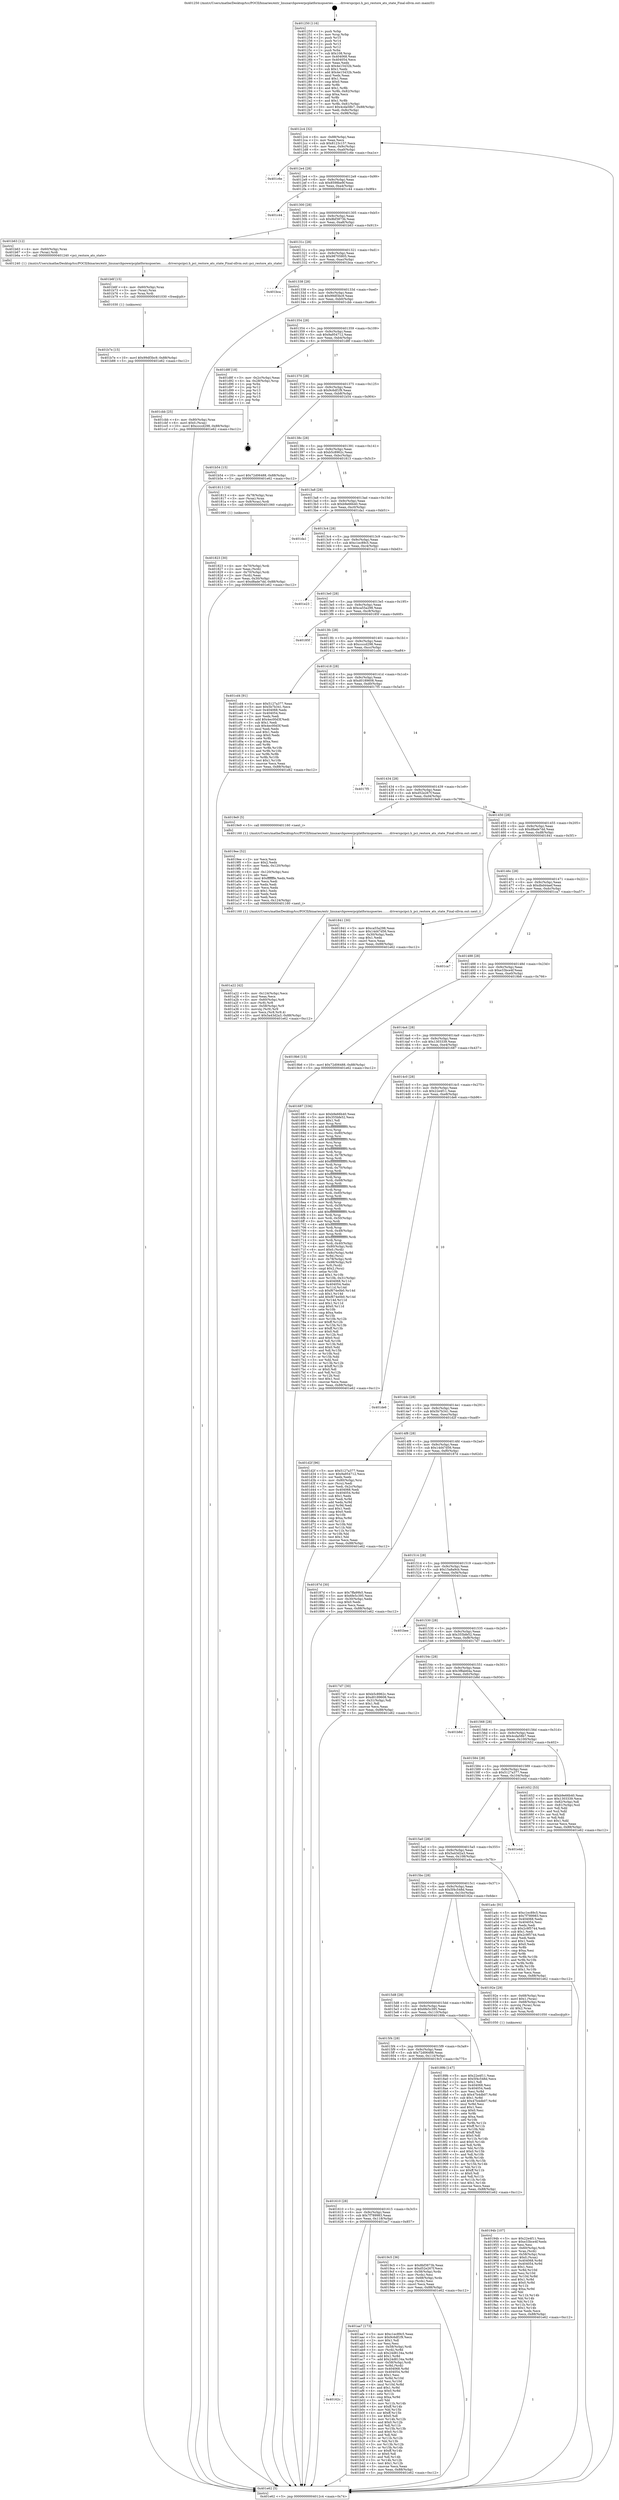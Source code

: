 digraph "0x401250" {
  label = "0x401250 (/mnt/c/Users/mathe/Desktop/tcc/POCII/binaries/extr_linuxarchpowerpcplatformspseries........driverspcipci.h_pci_restore_ats_state_Final-ollvm.out::main(0))"
  labelloc = "t"
  node[shape=record]

  Entry [label="",width=0.3,height=0.3,shape=circle,fillcolor=black,style=filled]
  "0x4012c4" [label="{
     0x4012c4 [32]\l
     | [instrs]\l
     &nbsp;&nbsp;0x4012c4 \<+6\>: mov -0x88(%rbp),%eax\l
     &nbsp;&nbsp;0x4012ca \<+2\>: mov %eax,%ecx\l
     &nbsp;&nbsp;0x4012cc \<+6\>: sub $0x8123c157,%ecx\l
     &nbsp;&nbsp;0x4012d2 \<+6\>: mov %eax,-0x9c(%rbp)\l
     &nbsp;&nbsp;0x4012d8 \<+6\>: mov %ecx,-0xa0(%rbp)\l
     &nbsp;&nbsp;0x4012de \<+6\>: je 0000000000401c6e \<main+0xa1e\>\l
  }"]
  "0x401c6e" [label="{
     0x401c6e\l
  }", style=dashed]
  "0x4012e4" [label="{
     0x4012e4 [28]\l
     | [instrs]\l
     &nbsp;&nbsp;0x4012e4 \<+5\>: jmp 00000000004012e9 \<main+0x99\>\l
     &nbsp;&nbsp;0x4012e9 \<+6\>: mov -0x9c(%rbp),%eax\l
     &nbsp;&nbsp;0x4012ef \<+5\>: sub $0x8598be9f,%eax\l
     &nbsp;&nbsp;0x4012f4 \<+6\>: mov %eax,-0xa4(%rbp)\l
     &nbsp;&nbsp;0x4012fa \<+6\>: je 0000000000401c44 \<main+0x9f4\>\l
  }"]
  Exit [label="",width=0.3,height=0.3,shape=circle,fillcolor=black,style=filled,peripheries=2]
  "0x401c44" [label="{
     0x401c44\l
  }", style=dashed]
  "0x401300" [label="{
     0x401300 [28]\l
     | [instrs]\l
     &nbsp;&nbsp;0x401300 \<+5\>: jmp 0000000000401305 \<main+0xb5\>\l
     &nbsp;&nbsp;0x401305 \<+6\>: mov -0x9c(%rbp),%eax\l
     &nbsp;&nbsp;0x40130b \<+5\>: sub $0x8bf3873b,%eax\l
     &nbsp;&nbsp;0x401310 \<+6\>: mov %eax,-0xa8(%rbp)\l
     &nbsp;&nbsp;0x401316 \<+6\>: je 0000000000401b63 \<main+0x913\>\l
  }"]
  "0x401b7e" [label="{
     0x401b7e [15]\l
     | [instrs]\l
     &nbsp;&nbsp;0x401b7e \<+10\>: movl $0x99df3bc9,-0x88(%rbp)\l
     &nbsp;&nbsp;0x401b88 \<+5\>: jmp 0000000000401e62 \<main+0xc12\>\l
  }"]
  "0x401b63" [label="{
     0x401b63 [12]\l
     | [instrs]\l
     &nbsp;&nbsp;0x401b63 \<+4\>: mov -0x60(%rbp),%rax\l
     &nbsp;&nbsp;0x401b67 \<+3\>: mov (%rax),%rdi\l
     &nbsp;&nbsp;0x401b6a \<+5\>: call 0000000000401240 \<pci_restore_ats_state\>\l
     | [calls]\l
     &nbsp;&nbsp;0x401240 \{1\} (/mnt/c/Users/mathe/Desktop/tcc/POCII/binaries/extr_linuxarchpowerpcplatformspseries........driverspcipci.h_pci_restore_ats_state_Final-ollvm.out::pci_restore_ats_state)\l
  }"]
  "0x40131c" [label="{
     0x40131c [28]\l
     | [instrs]\l
     &nbsp;&nbsp;0x40131c \<+5\>: jmp 0000000000401321 \<main+0xd1\>\l
     &nbsp;&nbsp;0x401321 \<+6\>: mov -0x9c(%rbp),%eax\l
     &nbsp;&nbsp;0x401327 \<+5\>: sub $0x98705805,%eax\l
     &nbsp;&nbsp;0x40132c \<+6\>: mov %eax,-0xac(%rbp)\l
     &nbsp;&nbsp;0x401332 \<+6\>: je 0000000000401bca \<main+0x97a\>\l
  }"]
  "0x401b6f" [label="{
     0x401b6f [15]\l
     | [instrs]\l
     &nbsp;&nbsp;0x401b6f \<+4\>: mov -0x60(%rbp),%rax\l
     &nbsp;&nbsp;0x401b73 \<+3\>: mov (%rax),%rax\l
     &nbsp;&nbsp;0x401b76 \<+3\>: mov %rax,%rdi\l
     &nbsp;&nbsp;0x401b79 \<+5\>: call 0000000000401030 \<free@plt\>\l
     | [calls]\l
     &nbsp;&nbsp;0x401030 \{1\} (unknown)\l
  }"]
  "0x401bca" [label="{
     0x401bca\l
  }", style=dashed]
  "0x401338" [label="{
     0x401338 [28]\l
     | [instrs]\l
     &nbsp;&nbsp;0x401338 \<+5\>: jmp 000000000040133d \<main+0xed\>\l
     &nbsp;&nbsp;0x40133d \<+6\>: mov -0x9c(%rbp),%eax\l
     &nbsp;&nbsp;0x401343 \<+5\>: sub $0x99df3bc9,%eax\l
     &nbsp;&nbsp;0x401348 \<+6\>: mov %eax,-0xb0(%rbp)\l
     &nbsp;&nbsp;0x40134e \<+6\>: je 0000000000401cbb \<main+0xa6b\>\l
  }"]
  "0x40162c" [label="{
     0x40162c\l
  }", style=dashed]
  "0x401cbb" [label="{
     0x401cbb [25]\l
     | [instrs]\l
     &nbsp;&nbsp;0x401cbb \<+4\>: mov -0x80(%rbp),%rax\l
     &nbsp;&nbsp;0x401cbf \<+6\>: movl $0x0,(%rax)\l
     &nbsp;&nbsp;0x401cc5 \<+10\>: movl $0xccccd298,-0x88(%rbp)\l
     &nbsp;&nbsp;0x401ccf \<+5\>: jmp 0000000000401e62 \<main+0xc12\>\l
  }"]
  "0x401354" [label="{
     0x401354 [28]\l
     | [instrs]\l
     &nbsp;&nbsp;0x401354 \<+5\>: jmp 0000000000401359 \<main+0x109\>\l
     &nbsp;&nbsp;0x401359 \<+6\>: mov -0x9c(%rbp),%eax\l
     &nbsp;&nbsp;0x40135f \<+5\>: sub $0x9a954712,%eax\l
     &nbsp;&nbsp;0x401364 \<+6\>: mov %eax,-0xb4(%rbp)\l
     &nbsp;&nbsp;0x40136a \<+6\>: je 0000000000401d8f \<main+0xb3f\>\l
  }"]
  "0x401aa7" [label="{
     0x401aa7 [173]\l
     | [instrs]\l
     &nbsp;&nbsp;0x401aa7 \<+5\>: mov $0xc1ec89c5,%eax\l
     &nbsp;&nbsp;0x401aac \<+5\>: mov $0x9c6df1f9,%ecx\l
     &nbsp;&nbsp;0x401ab1 \<+2\>: mov $0x1,%dl\l
     &nbsp;&nbsp;0x401ab3 \<+2\>: xor %esi,%esi\l
     &nbsp;&nbsp;0x401ab5 \<+4\>: mov -0x58(%rbp),%rdi\l
     &nbsp;&nbsp;0x401ab9 \<+3\>: mov (%rdi),%r8d\l
     &nbsp;&nbsp;0x401abc \<+7\>: sub $0x24d8134a,%r8d\l
     &nbsp;&nbsp;0x401ac3 \<+4\>: add $0x1,%r8d\l
     &nbsp;&nbsp;0x401ac7 \<+7\>: add $0x24d8134a,%r8d\l
     &nbsp;&nbsp;0x401ace \<+4\>: mov -0x58(%rbp),%rdi\l
     &nbsp;&nbsp;0x401ad2 \<+3\>: mov %r8d,(%rdi)\l
     &nbsp;&nbsp;0x401ad5 \<+8\>: mov 0x404068,%r8d\l
     &nbsp;&nbsp;0x401add \<+8\>: mov 0x404054,%r9d\l
     &nbsp;&nbsp;0x401ae5 \<+3\>: sub $0x1,%esi\l
     &nbsp;&nbsp;0x401ae8 \<+3\>: mov %r8d,%r10d\l
     &nbsp;&nbsp;0x401aeb \<+3\>: add %esi,%r10d\l
     &nbsp;&nbsp;0x401aee \<+4\>: imul %r10d,%r8d\l
     &nbsp;&nbsp;0x401af2 \<+4\>: and $0x1,%r8d\l
     &nbsp;&nbsp;0x401af6 \<+4\>: cmp $0x0,%r8d\l
     &nbsp;&nbsp;0x401afa \<+4\>: sete %r11b\l
     &nbsp;&nbsp;0x401afe \<+4\>: cmp $0xa,%r9d\l
     &nbsp;&nbsp;0x401b02 \<+3\>: setl %bl\l
     &nbsp;&nbsp;0x401b05 \<+3\>: mov %r11b,%r14b\l
     &nbsp;&nbsp;0x401b08 \<+4\>: xor $0xff,%r14b\l
     &nbsp;&nbsp;0x401b0c \<+3\>: mov %bl,%r15b\l
     &nbsp;&nbsp;0x401b0f \<+4\>: xor $0xff,%r15b\l
     &nbsp;&nbsp;0x401b13 \<+3\>: xor $0x0,%dl\l
     &nbsp;&nbsp;0x401b16 \<+3\>: mov %r14b,%r12b\l
     &nbsp;&nbsp;0x401b19 \<+4\>: and $0x0,%r12b\l
     &nbsp;&nbsp;0x401b1d \<+3\>: and %dl,%r11b\l
     &nbsp;&nbsp;0x401b20 \<+3\>: mov %r15b,%r13b\l
     &nbsp;&nbsp;0x401b23 \<+4\>: and $0x0,%r13b\l
     &nbsp;&nbsp;0x401b27 \<+2\>: and %dl,%bl\l
     &nbsp;&nbsp;0x401b29 \<+3\>: or %r11b,%r12b\l
     &nbsp;&nbsp;0x401b2c \<+3\>: or %bl,%r13b\l
     &nbsp;&nbsp;0x401b2f \<+3\>: xor %r13b,%r12b\l
     &nbsp;&nbsp;0x401b32 \<+3\>: or %r15b,%r14b\l
     &nbsp;&nbsp;0x401b35 \<+4\>: xor $0xff,%r14b\l
     &nbsp;&nbsp;0x401b39 \<+3\>: or $0x0,%dl\l
     &nbsp;&nbsp;0x401b3c \<+3\>: and %dl,%r14b\l
     &nbsp;&nbsp;0x401b3f \<+3\>: or %r14b,%r12b\l
     &nbsp;&nbsp;0x401b42 \<+4\>: test $0x1,%r12b\l
     &nbsp;&nbsp;0x401b46 \<+3\>: cmovne %ecx,%eax\l
     &nbsp;&nbsp;0x401b49 \<+6\>: mov %eax,-0x88(%rbp)\l
     &nbsp;&nbsp;0x401b4f \<+5\>: jmp 0000000000401e62 \<main+0xc12\>\l
  }"]
  "0x401d8f" [label="{
     0x401d8f [18]\l
     | [instrs]\l
     &nbsp;&nbsp;0x401d8f \<+3\>: mov -0x2c(%rbp),%eax\l
     &nbsp;&nbsp;0x401d92 \<+4\>: lea -0x28(%rbp),%rsp\l
     &nbsp;&nbsp;0x401d96 \<+1\>: pop %rbx\l
     &nbsp;&nbsp;0x401d97 \<+2\>: pop %r12\l
     &nbsp;&nbsp;0x401d99 \<+2\>: pop %r13\l
     &nbsp;&nbsp;0x401d9b \<+2\>: pop %r14\l
     &nbsp;&nbsp;0x401d9d \<+2\>: pop %r15\l
     &nbsp;&nbsp;0x401d9f \<+1\>: pop %rbp\l
     &nbsp;&nbsp;0x401da0 \<+1\>: ret\l
  }"]
  "0x401370" [label="{
     0x401370 [28]\l
     | [instrs]\l
     &nbsp;&nbsp;0x401370 \<+5\>: jmp 0000000000401375 \<main+0x125\>\l
     &nbsp;&nbsp;0x401375 \<+6\>: mov -0x9c(%rbp),%eax\l
     &nbsp;&nbsp;0x40137b \<+5\>: sub $0x9c6df1f9,%eax\l
     &nbsp;&nbsp;0x401380 \<+6\>: mov %eax,-0xb8(%rbp)\l
     &nbsp;&nbsp;0x401386 \<+6\>: je 0000000000401b54 \<main+0x904\>\l
  }"]
  "0x401a22" [label="{
     0x401a22 [42]\l
     | [instrs]\l
     &nbsp;&nbsp;0x401a22 \<+6\>: mov -0x124(%rbp),%ecx\l
     &nbsp;&nbsp;0x401a28 \<+3\>: imul %eax,%ecx\l
     &nbsp;&nbsp;0x401a2b \<+4\>: mov -0x60(%rbp),%r8\l
     &nbsp;&nbsp;0x401a2f \<+3\>: mov (%r8),%r8\l
     &nbsp;&nbsp;0x401a32 \<+4\>: mov -0x58(%rbp),%r9\l
     &nbsp;&nbsp;0x401a36 \<+3\>: movslq (%r9),%r9\l
     &nbsp;&nbsp;0x401a39 \<+4\>: mov %ecx,(%r8,%r9,4)\l
     &nbsp;&nbsp;0x401a3d \<+10\>: movl $0x5a43d2a3,-0x88(%rbp)\l
     &nbsp;&nbsp;0x401a47 \<+5\>: jmp 0000000000401e62 \<main+0xc12\>\l
  }"]
  "0x401b54" [label="{
     0x401b54 [15]\l
     | [instrs]\l
     &nbsp;&nbsp;0x401b54 \<+10\>: movl $0x72d06488,-0x88(%rbp)\l
     &nbsp;&nbsp;0x401b5e \<+5\>: jmp 0000000000401e62 \<main+0xc12\>\l
  }"]
  "0x40138c" [label="{
     0x40138c [28]\l
     | [instrs]\l
     &nbsp;&nbsp;0x40138c \<+5\>: jmp 0000000000401391 \<main+0x141\>\l
     &nbsp;&nbsp;0x401391 \<+6\>: mov -0x9c(%rbp),%eax\l
     &nbsp;&nbsp;0x401397 \<+5\>: sub $0xb5c8962c,%eax\l
     &nbsp;&nbsp;0x40139c \<+6\>: mov %eax,-0xbc(%rbp)\l
     &nbsp;&nbsp;0x4013a2 \<+6\>: je 0000000000401813 \<main+0x5c3\>\l
  }"]
  "0x4019ee" [label="{
     0x4019ee [52]\l
     | [instrs]\l
     &nbsp;&nbsp;0x4019ee \<+2\>: xor %ecx,%ecx\l
     &nbsp;&nbsp;0x4019f0 \<+5\>: mov $0x2,%edx\l
     &nbsp;&nbsp;0x4019f5 \<+6\>: mov %edx,-0x120(%rbp)\l
     &nbsp;&nbsp;0x4019fb \<+1\>: cltd\l
     &nbsp;&nbsp;0x4019fc \<+6\>: mov -0x120(%rbp),%esi\l
     &nbsp;&nbsp;0x401a02 \<+2\>: idiv %esi\l
     &nbsp;&nbsp;0x401a04 \<+6\>: imul $0xfffffffe,%edx,%edx\l
     &nbsp;&nbsp;0x401a0a \<+2\>: mov %ecx,%edi\l
     &nbsp;&nbsp;0x401a0c \<+2\>: sub %edx,%edi\l
     &nbsp;&nbsp;0x401a0e \<+2\>: mov %ecx,%edx\l
     &nbsp;&nbsp;0x401a10 \<+3\>: sub $0x1,%edx\l
     &nbsp;&nbsp;0x401a13 \<+2\>: add %edx,%edi\l
     &nbsp;&nbsp;0x401a15 \<+2\>: sub %edi,%ecx\l
     &nbsp;&nbsp;0x401a17 \<+6\>: mov %ecx,-0x124(%rbp)\l
     &nbsp;&nbsp;0x401a1d \<+5\>: call 0000000000401160 \<next_i\>\l
     | [calls]\l
     &nbsp;&nbsp;0x401160 \{1\} (/mnt/c/Users/mathe/Desktop/tcc/POCII/binaries/extr_linuxarchpowerpcplatformspseries........driverspcipci.h_pci_restore_ats_state_Final-ollvm.out::next_i)\l
  }"]
  "0x401813" [label="{
     0x401813 [16]\l
     | [instrs]\l
     &nbsp;&nbsp;0x401813 \<+4\>: mov -0x78(%rbp),%rax\l
     &nbsp;&nbsp;0x401817 \<+3\>: mov (%rax),%rax\l
     &nbsp;&nbsp;0x40181a \<+4\>: mov 0x8(%rax),%rdi\l
     &nbsp;&nbsp;0x40181e \<+5\>: call 0000000000401060 \<atoi@plt\>\l
     | [calls]\l
     &nbsp;&nbsp;0x401060 \{1\} (unknown)\l
  }"]
  "0x4013a8" [label="{
     0x4013a8 [28]\l
     | [instrs]\l
     &nbsp;&nbsp;0x4013a8 \<+5\>: jmp 00000000004013ad \<main+0x15d\>\l
     &nbsp;&nbsp;0x4013ad \<+6\>: mov -0x9c(%rbp),%eax\l
     &nbsp;&nbsp;0x4013b3 \<+5\>: sub $0xb9e66b40,%eax\l
     &nbsp;&nbsp;0x4013b8 \<+6\>: mov %eax,-0xc0(%rbp)\l
     &nbsp;&nbsp;0x4013be \<+6\>: je 0000000000401da1 \<main+0xb51\>\l
  }"]
  "0x401610" [label="{
     0x401610 [28]\l
     | [instrs]\l
     &nbsp;&nbsp;0x401610 \<+5\>: jmp 0000000000401615 \<main+0x3c5\>\l
     &nbsp;&nbsp;0x401615 \<+6\>: mov -0x9c(%rbp),%eax\l
     &nbsp;&nbsp;0x40161b \<+5\>: sub $0x7f789983,%eax\l
     &nbsp;&nbsp;0x401620 \<+6\>: mov %eax,-0x118(%rbp)\l
     &nbsp;&nbsp;0x401626 \<+6\>: je 0000000000401aa7 \<main+0x857\>\l
  }"]
  "0x401da1" [label="{
     0x401da1\l
  }", style=dashed]
  "0x4013c4" [label="{
     0x4013c4 [28]\l
     | [instrs]\l
     &nbsp;&nbsp;0x4013c4 \<+5\>: jmp 00000000004013c9 \<main+0x179\>\l
     &nbsp;&nbsp;0x4013c9 \<+6\>: mov -0x9c(%rbp),%eax\l
     &nbsp;&nbsp;0x4013cf \<+5\>: sub $0xc1ec89c5,%eax\l
     &nbsp;&nbsp;0x4013d4 \<+6\>: mov %eax,-0xc4(%rbp)\l
     &nbsp;&nbsp;0x4013da \<+6\>: je 0000000000401e23 \<main+0xbd3\>\l
  }"]
  "0x4019c5" [label="{
     0x4019c5 [36]\l
     | [instrs]\l
     &nbsp;&nbsp;0x4019c5 \<+5\>: mov $0x8bf3873b,%eax\l
     &nbsp;&nbsp;0x4019ca \<+5\>: mov $0xd52e267f,%ecx\l
     &nbsp;&nbsp;0x4019cf \<+4\>: mov -0x58(%rbp),%rdx\l
     &nbsp;&nbsp;0x4019d3 \<+2\>: mov (%rdx),%esi\l
     &nbsp;&nbsp;0x4019d5 \<+4\>: mov -0x68(%rbp),%rdx\l
     &nbsp;&nbsp;0x4019d9 \<+2\>: cmp (%rdx),%esi\l
     &nbsp;&nbsp;0x4019db \<+3\>: cmovl %ecx,%eax\l
     &nbsp;&nbsp;0x4019de \<+6\>: mov %eax,-0x88(%rbp)\l
     &nbsp;&nbsp;0x4019e4 \<+5\>: jmp 0000000000401e62 \<main+0xc12\>\l
  }"]
  "0x401e23" [label="{
     0x401e23\l
  }", style=dashed]
  "0x4013e0" [label="{
     0x4013e0 [28]\l
     | [instrs]\l
     &nbsp;&nbsp;0x4013e0 \<+5\>: jmp 00000000004013e5 \<main+0x195\>\l
     &nbsp;&nbsp;0x4013e5 \<+6\>: mov -0x9c(%rbp),%eax\l
     &nbsp;&nbsp;0x4013eb \<+5\>: sub $0xca55a298,%eax\l
     &nbsp;&nbsp;0x4013f0 \<+6\>: mov %eax,-0xc8(%rbp)\l
     &nbsp;&nbsp;0x4013f6 \<+6\>: je 000000000040185f \<main+0x60f\>\l
  }"]
  "0x40194b" [label="{
     0x40194b [107]\l
     | [instrs]\l
     &nbsp;&nbsp;0x40194b \<+5\>: mov $0x22e4f11,%ecx\l
     &nbsp;&nbsp;0x401950 \<+5\>: mov $0xe33bce4f,%edx\l
     &nbsp;&nbsp;0x401955 \<+2\>: xor %esi,%esi\l
     &nbsp;&nbsp;0x401957 \<+4\>: mov -0x60(%rbp),%rdi\l
     &nbsp;&nbsp;0x40195b \<+3\>: mov %rax,(%rdi)\l
     &nbsp;&nbsp;0x40195e \<+4\>: mov -0x58(%rbp),%rax\l
     &nbsp;&nbsp;0x401962 \<+6\>: movl $0x0,(%rax)\l
     &nbsp;&nbsp;0x401968 \<+8\>: mov 0x404068,%r8d\l
     &nbsp;&nbsp;0x401970 \<+8\>: mov 0x404054,%r9d\l
     &nbsp;&nbsp;0x401978 \<+3\>: sub $0x1,%esi\l
     &nbsp;&nbsp;0x40197b \<+3\>: mov %r8d,%r10d\l
     &nbsp;&nbsp;0x40197e \<+3\>: add %esi,%r10d\l
     &nbsp;&nbsp;0x401981 \<+4\>: imul %r10d,%r8d\l
     &nbsp;&nbsp;0x401985 \<+4\>: and $0x1,%r8d\l
     &nbsp;&nbsp;0x401989 \<+4\>: cmp $0x0,%r8d\l
     &nbsp;&nbsp;0x40198d \<+4\>: sete %r11b\l
     &nbsp;&nbsp;0x401991 \<+4\>: cmp $0xa,%r9d\l
     &nbsp;&nbsp;0x401995 \<+3\>: setl %bl\l
     &nbsp;&nbsp;0x401998 \<+3\>: mov %r11b,%r14b\l
     &nbsp;&nbsp;0x40199b \<+3\>: and %bl,%r14b\l
     &nbsp;&nbsp;0x40199e \<+3\>: xor %bl,%r11b\l
     &nbsp;&nbsp;0x4019a1 \<+3\>: or %r11b,%r14b\l
     &nbsp;&nbsp;0x4019a4 \<+4\>: test $0x1,%r14b\l
     &nbsp;&nbsp;0x4019a8 \<+3\>: cmovne %edx,%ecx\l
     &nbsp;&nbsp;0x4019ab \<+6\>: mov %ecx,-0x88(%rbp)\l
     &nbsp;&nbsp;0x4019b1 \<+5\>: jmp 0000000000401e62 \<main+0xc12\>\l
  }"]
  "0x40185f" [label="{
     0x40185f\l
  }", style=dashed]
  "0x4013fc" [label="{
     0x4013fc [28]\l
     | [instrs]\l
     &nbsp;&nbsp;0x4013fc \<+5\>: jmp 0000000000401401 \<main+0x1b1\>\l
     &nbsp;&nbsp;0x401401 \<+6\>: mov -0x9c(%rbp),%eax\l
     &nbsp;&nbsp;0x401407 \<+5\>: sub $0xccccd298,%eax\l
     &nbsp;&nbsp;0x40140c \<+6\>: mov %eax,-0xcc(%rbp)\l
     &nbsp;&nbsp;0x401412 \<+6\>: je 0000000000401cd4 \<main+0xa84\>\l
  }"]
  "0x4015f4" [label="{
     0x4015f4 [28]\l
     | [instrs]\l
     &nbsp;&nbsp;0x4015f4 \<+5\>: jmp 00000000004015f9 \<main+0x3a9\>\l
     &nbsp;&nbsp;0x4015f9 \<+6\>: mov -0x9c(%rbp),%eax\l
     &nbsp;&nbsp;0x4015ff \<+5\>: sub $0x72d06488,%eax\l
     &nbsp;&nbsp;0x401604 \<+6\>: mov %eax,-0x114(%rbp)\l
     &nbsp;&nbsp;0x40160a \<+6\>: je 00000000004019c5 \<main+0x775\>\l
  }"]
  "0x401cd4" [label="{
     0x401cd4 [91]\l
     | [instrs]\l
     &nbsp;&nbsp;0x401cd4 \<+5\>: mov $0x5127a377,%eax\l
     &nbsp;&nbsp;0x401cd9 \<+5\>: mov $0x5b7b341,%ecx\l
     &nbsp;&nbsp;0x401cde \<+7\>: mov 0x404068,%edx\l
     &nbsp;&nbsp;0x401ce5 \<+7\>: mov 0x404054,%esi\l
     &nbsp;&nbsp;0x401cec \<+2\>: mov %edx,%edi\l
     &nbsp;&nbsp;0x401cee \<+6\>: add $0x4ec00d3f,%edi\l
     &nbsp;&nbsp;0x401cf4 \<+3\>: sub $0x1,%edi\l
     &nbsp;&nbsp;0x401cf7 \<+6\>: sub $0x4ec00d3f,%edi\l
     &nbsp;&nbsp;0x401cfd \<+3\>: imul %edi,%edx\l
     &nbsp;&nbsp;0x401d00 \<+3\>: and $0x1,%edx\l
     &nbsp;&nbsp;0x401d03 \<+3\>: cmp $0x0,%edx\l
     &nbsp;&nbsp;0x401d06 \<+4\>: sete %r8b\l
     &nbsp;&nbsp;0x401d0a \<+3\>: cmp $0xa,%esi\l
     &nbsp;&nbsp;0x401d0d \<+4\>: setl %r9b\l
     &nbsp;&nbsp;0x401d11 \<+3\>: mov %r8b,%r10b\l
     &nbsp;&nbsp;0x401d14 \<+3\>: and %r9b,%r10b\l
     &nbsp;&nbsp;0x401d17 \<+3\>: xor %r9b,%r8b\l
     &nbsp;&nbsp;0x401d1a \<+3\>: or %r8b,%r10b\l
     &nbsp;&nbsp;0x401d1d \<+4\>: test $0x1,%r10b\l
     &nbsp;&nbsp;0x401d21 \<+3\>: cmovne %ecx,%eax\l
     &nbsp;&nbsp;0x401d24 \<+6\>: mov %eax,-0x88(%rbp)\l
     &nbsp;&nbsp;0x401d2a \<+5\>: jmp 0000000000401e62 \<main+0xc12\>\l
  }"]
  "0x401418" [label="{
     0x401418 [28]\l
     | [instrs]\l
     &nbsp;&nbsp;0x401418 \<+5\>: jmp 000000000040141d \<main+0x1cd\>\l
     &nbsp;&nbsp;0x40141d \<+6\>: mov -0x9c(%rbp),%eax\l
     &nbsp;&nbsp;0x401423 \<+5\>: sub $0xd0189608,%eax\l
     &nbsp;&nbsp;0x401428 \<+6\>: mov %eax,-0xd0(%rbp)\l
     &nbsp;&nbsp;0x40142e \<+6\>: je 00000000004017f5 \<main+0x5a5\>\l
  }"]
  "0x40189b" [label="{
     0x40189b [147]\l
     | [instrs]\l
     &nbsp;&nbsp;0x40189b \<+5\>: mov $0x22e4f11,%eax\l
     &nbsp;&nbsp;0x4018a0 \<+5\>: mov $0x5f4c548d,%ecx\l
     &nbsp;&nbsp;0x4018a5 \<+2\>: mov $0x1,%dl\l
     &nbsp;&nbsp;0x4018a7 \<+7\>: mov 0x404068,%esi\l
     &nbsp;&nbsp;0x4018ae \<+7\>: mov 0x404054,%edi\l
     &nbsp;&nbsp;0x4018b5 \<+3\>: mov %esi,%r8d\l
     &nbsp;&nbsp;0x4018b8 \<+7\>: sub $0x47b4db07,%r8d\l
     &nbsp;&nbsp;0x4018bf \<+4\>: sub $0x1,%r8d\l
     &nbsp;&nbsp;0x4018c3 \<+7\>: add $0x47b4db07,%r8d\l
     &nbsp;&nbsp;0x4018ca \<+4\>: imul %r8d,%esi\l
     &nbsp;&nbsp;0x4018ce \<+3\>: and $0x1,%esi\l
     &nbsp;&nbsp;0x4018d1 \<+3\>: cmp $0x0,%esi\l
     &nbsp;&nbsp;0x4018d4 \<+4\>: sete %r9b\l
     &nbsp;&nbsp;0x4018d8 \<+3\>: cmp $0xa,%edi\l
     &nbsp;&nbsp;0x4018db \<+4\>: setl %r10b\l
     &nbsp;&nbsp;0x4018df \<+3\>: mov %r9b,%r11b\l
     &nbsp;&nbsp;0x4018e2 \<+4\>: xor $0xff,%r11b\l
     &nbsp;&nbsp;0x4018e6 \<+3\>: mov %r10b,%bl\l
     &nbsp;&nbsp;0x4018e9 \<+3\>: xor $0xff,%bl\l
     &nbsp;&nbsp;0x4018ec \<+3\>: xor $0x0,%dl\l
     &nbsp;&nbsp;0x4018ef \<+3\>: mov %r11b,%r14b\l
     &nbsp;&nbsp;0x4018f2 \<+4\>: and $0x0,%r14b\l
     &nbsp;&nbsp;0x4018f6 \<+3\>: and %dl,%r9b\l
     &nbsp;&nbsp;0x4018f9 \<+3\>: mov %bl,%r15b\l
     &nbsp;&nbsp;0x4018fc \<+4\>: and $0x0,%r15b\l
     &nbsp;&nbsp;0x401900 \<+3\>: and %dl,%r10b\l
     &nbsp;&nbsp;0x401903 \<+3\>: or %r9b,%r14b\l
     &nbsp;&nbsp;0x401906 \<+3\>: or %r10b,%r15b\l
     &nbsp;&nbsp;0x401909 \<+3\>: xor %r15b,%r14b\l
     &nbsp;&nbsp;0x40190c \<+3\>: or %bl,%r11b\l
     &nbsp;&nbsp;0x40190f \<+4\>: xor $0xff,%r11b\l
     &nbsp;&nbsp;0x401913 \<+3\>: or $0x0,%dl\l
     &nbsp;&nbsp;0x401916 \<+3\>: and %dl,%r11b\l
     &nbsp;&nbsp;0x401919 \<+3\>: or %r11b,%r14b\l
     &nbsp;&nbsp;0x40191c \<+4\>: test $0x1,%r14b\l
     &nbsp;&nbsp;0x401920 \<+3\>: cmovne %ecx,%eax\l
     &nbsp;&nbsp;0x401923 \<+6\>: mov %eax,-0x88(%rbp)\l
     &nbsp;&nbsp;0x401929 \<+5\>: jmp 0000000000401e62 \<main+0xc12\>\l
  }"]
  "0x4017f5" [label="{
     0x4017f5\l
  }", style=dashed]
  "0x401434" [label="{
     0x401434 [28]\l
     | [instrs]\l
     &nbsp;&nbsp;0x401434 \<+5\>: jmp 0000000000401439 \<main+0x1e9\>\l
     &nbsp;&nbsp;0x401439 \<+6\>: mov -0x9c(%rbp),%eax\l
     &nbsp;&nbsp;0x40143f \<+5\>: sub $0xd52e267f,%eax\l
     &nbsp;&nbsp;0x401444 \<+6\>: mov %eax,-0xd4(%rbp)\l
     &nbsp;&nbsp;0x40144a \<+6\>: je 00000000004019e9 \<main+0x799\>\l
  }"]
  "0x4015d8" [label="{
     0x4015d8 [28]\l
     | [instrs]\l
     &nbsp;&nbsp;0x4015d8 \<+5\>: jmp 00000000004015dd \<main+0x38d\>\l
     &nbsp;&nbsp;0x4015dd \<+6\>: mov -0x9c(%rbp),%eax\l
     &nbsp;&nbsp;0x4015e3 \<+5\>: sub $0x6fe5c395,%eax\l
     &nbsp;&nbsp;0x4015e8 \<+6\>: mov %eax,-0x110(%rbp)\l
     &nbsp;&nbsp;0x4015ee \<+6\>: je 000000000040189b \<main+0x64b\>\l
  }"]
  "0x4019e9" [label="{
     0x4019e9 [5]\l
     | [instrs]\l
     &nbsp;&nbsp;0x4019e9 \<+5\>: call 0000000000401160 \<next_i\>\l
     | [calls]\l
     &nbsp;&nbsp;0x401160 \{1\} (/mnt/c/Users/mathe/Desktop/tcc/POCII/binaries/extr_linuxarchpowerpcplatformspseries........driverspcipci.h_pci_restore_ats_state_Final-ollvm.out::next_i)\l
  }"]
  "0x401450" [label="{
     0x401450 [28]\l
     | [instrs]\l
     &nbsp;&nbsp;0x401450 \<+5\>: jmp 0000000000401455 \<main+0x205\>\l
     &nbsp;&nbsp;0x401455 \<+6\>: mov -0x9c(%rbp),%eax\l
     &nbsp;&nbsp;0x40145b \<+5\>: sub $0xd8ade7dd,%eax\l
     &nbsp;&nbsp;0x401460 \<+6\>: mov %eax,-0xd8(%rbp)\l
     &nbsp;&nbsp;0x401466 \<+6\>: je 0000000000401841 \<main+0x5f1\>\l
  }"]
  "0x40192e" [label="{
     0x40192e [29]\l
     | [instrs]\l
     &nbsp;&nbsp;0x40192e \<+4\>: mov -0x68(%rbp),%rax\l
     &nbsp;&nbsp;0x401932 \<+6\>: movl $0x1,(%rax)\l
     &nbsp;&nbsp;0x401938 \<+4\>: mov -0x68(%rbp),%rax\l
     &nbsp;&nbsp;0x40193c \<+3\>: movslq (%rax),%rax\l
     &nbsp;&nbsp;0x40193f \<+4\>: shl $0x2,%rax\l
     &nbsp;&nbsp;0x401943 \<+3\>: mov %rax,%rdi\l
     &nbsp;&nbsp;0x401946 \<+5\>: call 0000000000401050 \<malloc@plt\>\l
     | [calls]\l
     &nbsp;&nbsp;0x401050 \{1\} (unknown)\l
  }"]
  "0x401841" [label="{
     0x401841 [30]\l
     | [instrs]\l
     &nbsp;&nbsp;0x401841 \<+5\>: mov $0xca55a298,%eax\l
     &nbsp;&nbsp;0x401846 \<+5\>: mov $0x14d47d56,%ecx\l
     &nbsp;&nbsp;0x40184b \<+3\>: mov -0x30(%rbp),%edx\l
     &nbsp;&nbsp;0x40184e \<+3\>: cmp $0x1,%edx\l
     &nbsp;&nbsp;0x401851 \<+3\>: cmovl %ecx,%eax\l
     &nbsp;&nbsp;0x401854 \<+6\>: mov %eax,-0x88(%rbp)\l
     &nbsp;&nbsp;0x40185a \<+5\>: jmp 0000000000401e62 \<main+0xc12\>\l
  }"]
  "0x40146c" [label="{
     0x40146c [28]\l
     | [instrs]\l
     &nbsp;&nbsp;0x40146c \<+5\>: jmp 0000000000401471 \<main+0x221\>\l
     &nbsp;&nbsp;0x401471 \<+6\>: mov -0x9c(%rbp),%eax\l
     &nbsp;&nbsp;0x401477 \<+5\>: sub $0xdbd44aef,%eax\l
     &nbsp;&nbsp;0x40147c \<+6\>: mov %eax,-0xdc(%rbp)\l
     &nbsp;&nbsp;0x401482 \<+6\>: je 0000000000401ca7 \<main+0xa57\>\l
  }"]
  "0x4015bc" [label="{
     0x4015bc [28]\l
     | [instrs]\l
     &nbsp;&nbsp;0x4015bc \<+5\>: jmp 00000000004015c1 \<main+0x371\>\l
     &nbsp;&nbsp;0x4015c1 \<+6\>: mov -0x9c(%rbp),%eax\l
     &nbsp;&nbsp;0x4015c7 \<+5\>: sub $0x5f4c548d,%eax\l
     &nbsp;&nbsp;0x4015cc \<+6\>: mov %eax,-0x10c(%rbp)\l
     &nbsp;&nbsp;0x4015d2 \<+6\>: je 000000000040192e \<main+0x6de\>\l
  }"]
  "0x401ca7" [label="{
     0x401ca7\l
  }", style=dashed]
  "0x401488" [label="{
     0x401488 [28]\l
     | [instrs]\l
     &nbsp;&nbsp;0x401488 \<+5\>: jmp 000000000040148d \<main+0x23d\>\l
     &nbsp;&nbsp;0x40148d \<+6\>: mov -0x9c(%rbp),%eax\l
     &nbsp;&nbsp;0x401493 \<+5\>: sub $0xe33bce4f,%eax\l
     &nbsp;&nbsp;0x401498 \<+6\>: mov %eax,-0xe0(%rbp)\l
     &nbsp;&nbsp;0x40149e \<+6\>: je 00000000004019b6 \<main+0x766\>\l
  }"]
  "0x401a4c" [label="{
     0x401a4c [91]\l
     | [instrs]\l
     &nbsp;&nbsp;0x401a4c \<+5\>: mov $0xc1ec89c5,%eax\l
     &nbsp;&nbsp;0x401a51 \<+5\>: mov $0x7f789983,%ecx\l
     &nbsp;&nbsp;0x401a56 \<+7\>: mov 0x404068,%edx\l
     &nbsp;&nbsp;0x401a5d \<+7\>: mov 0x404054,%esi\l
     &nbsp;&nbsp;0x401a64 \<+2\>: mov %edx,%edi\l
     &nbsp;&nbsp;0x401a66 \<+6\>: sub $0x2c9f5744,%edi\l
     &nbsp;&nbsp;0x401a6c \<+3\>: sub $0x1,%edi\l
     &nbsp;&nbsp;0x401a6f \<+6\>: add $0x2c9f5744,%edi\l
     &nbsp;&nbsp;0x401a75 \<+3\>: imul %edi,%edx\l
     &nbsp;&nbsp;0x401a78 \<+3\>: and $0x1,%edx\l
     &nbsp;&nbsp;0x401a7b \<+3\>: cmp $0x0,%edx\l
     &nbsp;&nbsp;0x401a7e \<+4\>: sete %r8b\l
     &nbsp;&nbsp;0x401a82 \<+3\>: cmp $0xa,%esi\l
     &nbsp;&nbsp;0x401a85 \<+4\>: setl %r9b\l
     &nbsp;&nbsp;0x401a89 \<+3\>: mov %r8b,%r10b\l
     &nbsp;&nbsp;0x401a8c \<+3\>: and %r9b,%r10b\l
     &nbsp;&nbsp;0x401a8f \<+3\>: xor %r9b,%r8b\l
     &nbsp;&nbsp;0x401a92 \<+3\>: or %r8b,%r10b\l
     &nbsp;&nbsp;0x401a95 \<+4\>: test $0x1,%r10b\l
     &nbsp;&nbsp;0x401a99 \<+3\>: cmovne %ecx,%eax\l
     &nbsp;&nbsp;0x401a9c \<+6\>: mov %eax,-0x88(%rbp)\l
     &nbsp;&nbsp;0x401aa2 \<+5\>: jmp 0000000000401e62 \<main+0xc12\>\l
  }"]
  "0x4019b6" [label="{
     0x4019b6 [15]\l
     | [instrs]\l
     &nbsp;&nbsp;0x4019b6 \<+10\>: movl $0x72d06488,-0x88(%rbp)\l
     &nbsp;&nbsp;0x4019c0 \<+5\>: jmp 0000000000401e62 \<main+0xc12\>\l
  }"]
  "0x4014a4" [label="{
     0x4014a4 [28]\l
     | [instrs]\l
     &nbsp;&nbsp;0x4014a4 \<+5\>: jmp 00000000004014a9 \<main+0x259\>\l
     &nbsp;&nbsp;0x4014a9 \<+6\>: mov -0x9c(%rbp),%eax\l
     &nbsp;&nbsp;0x4014af \<+5\>: sub $0x1303339,%eax\l
     &nbsp;&nbsp;0x4014b4 \<+6\>: mov %eax,-0xe4(%rbp)\l
     &nbsp;&nbsp;0x4014ba \<+6\>: je 0000000000401687 \<main+0x437\>\l
  }"]
  "0x4015a0" [label="{
     0x4015a0 [28]\l
     | [instrs]\l
     &nbsp;&nbsp;0x4015a0 \<+5\>: jmp 00000000004015a5 \<main+0x355\>\l
     &nbsp;&nbsp;0x4015a5 \<+6\>: mov -0x9c(%rbp),%eax\l
     &nbsp;&nbsp;0x4015ab \<+5\>: sub $0x5a43d2a3,%eax\l
     &nbsp;&nbsp;0x4015b0 \<+6\>: mov %eax,-0x108(%rbp)\l
     &nbsp;&nbsp;0x4015b6 \<+6\>: je 0000000000401a4c \<main+0x7fc\>\l
  }"]
  "0x401687" [label="{
     0x401687 [336]\l
     | [instrs]\l
     &nbsp;&nbsp;0x401687 \<+5\>: mov $0xb9e66b40,%eax\l
     &nbsp;&nbsp;0x40168c \<+5\>: mov $0x355bfe52,%ecx\l
     &nbsp;&nbsp;0x401691 \<+2\>: mov $0x1,%dl\l
     &nbsp;&nbsp;0x401693 \<+3\>: mov %rsp,%rsi\l
     &nbsp;&nbsp;0x401696 \<+4\>: add $0xfffffffffffffff0,%rsi\l
     &nbsp;&nbsp;0x40169a \<+3\>: mov %rsi,%rsp\l
     &nbsp;&nbsp;0x40169d \<+4\>: mov %rsi,-0x80(%rbp)\l
     &nbsp;&nbsp;0x4016a1 \<+3\>: mov %rsp,%rsi\l
     &nbsp;&nbsp;0x4016a4 \<+4\>: add $0xfffffffffffffff0,%rsi\l
     &nbsp;&nbsp;0x4016a8 \<+3\>: mov %rsi,%rsp\l
     &nbsp;&nbsp;0x4016ab \<+3\>: mov %rsp,%rdi\l
     &nbsp;&nbsp;0x4016ae \<+4\>: add $0xfffffffffffffff0,%rdi\l
     &nbsp;&nbsp;0x4016b2 \<+3\>: mov %rdi,%rsp\l
     &nbsp;&nbsp;0x4016b5 \<+4\>: mov %rdi,-0x78(%rbp)\l
     &nbsp;&nbsp;0x4016b9 \<+3\>: mov %rsp,%rdi\l
     &nbsp;&nbsp;0x4016bc \<+4\>: add $0xfffffffffffffff0,%rdi\l
     &nbsp;&nbsp;0x4016c0 \<+3\>: mov %rdi,%rsp\l
     &nbsp;&nbsp;0x4016c3 \<+4\>: mov %rdi,-0x70(%rbp)\l
     &nbsp;&nbsp;0x4016c7 \<+3\>: mov %rsp,%rdi\l
     &nbsp;&nbsp;0x4016ca \<+4\>: add $0xfffffffffffffff0,%rdi\l
     &nbsp;&nbsp;0x4016ce \<+3\>: mov %rdi,%rsp\l
     &nbsp;&nbsp;0x4016d1 \<+4\>: mov %rdi,-0x68(%rbp)\l
     &nbsp;&nbsp;0x4016d5 \<+3\>: mov %rsp,%rdi\l
     &nbsp;&nbsp;0x4016d8 \<+4\>: add $0xfffffffffffffff0,%rdi\l
     &nbsp;&nbsp;0x4016dc \<+3\>: mov %rdi,%rsp\l
     &nbsp;&nbsp;0x4016df \<+4\>: mov %rdi,-0x60(%rbp)\l
     &nbsp;&nbsp;0x4016e3 \<+3\>: mov %rsp,%rdi\l
     &nbsp;&nbsp;0x4016e6 \<+4\>: add $0xfffffffffffffff0,%rdi\l
     &nbsp;&nbsp;0x4016ea \<+3\>: mov %rdi,%rsp\l
     &nbsp;&nbsp;0x4016ed \<+4\>: mov %rdi,-0x58(%rbp)\l
     &nbsp;&nbsp;0x4016f1 \<+3\>: mov %rsp,%rdi\l
     &nbsp;&nbsp;0x4016f4 \<+4\>: add $0xfffffffffffffff0,%rdi\l
     &nbsp;&nbsp;0x4016f8 \<+3\>: mov %rdi,%rsp\l
     &nbsp;&nbsp;0x4016fb \<+4\>: mov %rdi,-0x50(%rbp)\l
     &nbsp;&nbsp;0x4016ff \<+3\>: mov %rsp,%rdi\l
     &nbsp;&nbsp;0x401702 \<+4\>: add $0xfffffffffffffff0,%rdi\l
     &nbsp;&nbsp;0x401706 \<+3\>: mov %rdi,%rsp\l
     &nbsp;&nbsp;0x401709 \<+4\>: mov %rdi,-0x48(%rbp)\l
     &nbsp;&nbsp;0x40170d \<+3\>: mov %rsp,%rdi\l
     &nbsp;&nbsp;0x401710 \<+4\>: add $0xfffffffffffffff0,%rdi\l
     &nbsp;&nbsp;0x401714 \<+3\>: mov %rdi,%rsp\l
     &nbsp;&nbsp;0x401717 \<+4\>: mov %rdi,-0x40(%rbp)\l
     &nbsp;&nbsp;0x40171b \<+4\>: mov -0x80(%rbp),%rdi\l
     &nbsp;&nbsp;0x40171f \<+6\>: movl $0x0,(%rdi)\l
     &nbsp;&nbsp;0x401725 \<+7\>: mov -0x8c(%rbp),%r8d\l
     &nbsp;&nbsp;0x40172c \<+3\>: mov %r8d,(%rsi)\l
     &nbsp;&nbsp;0x40172f \<+4\>: mov -0x78(%rbp),%rdi\l
     &nbsp;&nbsp;0x401733 \<+7\>: mov -0x98(%rbp),%r9\l
     &nbsp;&nbsp;0x40173a \<+3\>: mov %r9,(%rdi)\l
     &nbsp;&nbsp;0x40173d \<+3\>: cmpl $0x2,(%rsi)\l
     &nbsp;&nbsp;0x401740 \<+4\>: setne %r10b\l
     &nbsp;&nbsp;0x401744 \<+4\>: and $0x1,%r10b\l
     &nbsp;&nbsp;0x401748 \<+4\>: mov %r10b,-0x31(%rbp)\l
     &nbsp;&nbsp;0x40174c \<+8\>: mov 0x404068,%r11d\l
     &nbsp;&nbsp;0x401754 \<+7\>: mov 0x404054,%ebx\l
     &nbsp;&nbsp;0x40175b \<+3\>: mov %r11d,%r14d\l
     &nbsp;&nbsp;0x40175e \<+7\>: sub $0xf674e0b0,%r14d\l
     &nbsp;&nbsp;0x401765 \<+4\>: sub $0x1,%r14d\l
     &nbsp;&nbsp;0x401769 \<+7\>: add $0xf674e0b0,%r14d\l
     &nbsp;&nbsp;0x401770 \<+4\>: imul %r14d,%r11d\l
     &nbsp;&nbsp;0x401774 \<+4\>: and $0x1,%r11d\l
     &nbsp;&nbsp;0x401778 \<+4\>: cmp $0x0,%r11d\l
     &nbsp;&nbsp;0x40177c \<+4\>: sete %r10b\l
     &nbsp;&nbsp;0x401780 \<+3\>: cmp $0xa,%ebx\l
     &nbsp;&nbsp;0x401783 \<+4\>: setl %r15b\l
     &nbsp;&nbsp;0x401787 \<+3\>: mov %r10b,%r12b\l
     &nbsp;&nbsp;0x40178a \<+4\>: xor $0xff,%r12b\l
     &nbsp;&nbsp;0x40178e \<+3\>: mov %r15b,%r13b\l
     &nbsp;&nbsp;0x401791 \<+4\>: xor $0xff,%r13b\l
     &nbsp;&nbsp;0x401795 \<+3\>: xor $0x0,%dl\l
     &nbsp;&nbsp;0x401798 \<+3\>: mov %r12b,%sil\l
     &nbsp;&nbsp;0x40179b \<+4\>: and $0x0,%sil\l
     &nbsp;&nbsp;0x40179f \<+3\>: and %dl,%r10b\l
     &nbsp;&nbsp;0x4017a2 \<+3\>: mov %r13b,%dil\l
     &nbsp;&nbsp;0x4017a5 \<+4\>: and $0x0,%dil\l
     &nbsp;&nbsp;0x4017a9 \<+3\>: and %dl,%r15b\l
     &nbsp;&nbsp;0x4017ac \<+3\>: or %r10b,%sil\l
     &nbsp;&nbsp;0x4017af \<+3\>: or %r15b,%dil\l
     &nbsp;&nbsp;0x4017b2 \<+3\>: xor %dil,%sil\l
     &nbsp;&nbsp;0x4017b5 \<+3\>: or %r13b,%r12b\l
     &nbsp;&nbsp;0x4017b8 \<+4\>: xor $0xff,%r12b\l
     &nbsp;&nbsp;0x4017bc \<+3\>: or $0x0,%dl\l
     &nbsp;&nbsp;0x4017bf \<+3\>: and %dl,%r12b\l
     &nbsp;&nbsp;0x4017c2 \<+3\>: or %r12b,%sil\l
     &nbsp;&nbsp;0x4017c5 \<+4\>: test $0x1,%sil\l
     &nbsp;&nbsp;0x4017c9 \<+3\>: cmovne %ecx,%eax\l
     &nbsp;&nbsp;0x4017cc \<+6\>: mov %eax,-0x88(%rbp)\l
     &nbsp;&nbsp;0x4017d2 \<+5\>: jmp 0000000000401e62 \<main+0xc12\>\l
  }"]
  "0x4014c0" [label="{
     0x4014c0 [28]\l
     | [instrs]\l
     &nbsp;&nbsp;0x4014c0 \<+5\>: jmp 00000000004014c5 \<main+0x275\>\l
     &nbsp;&nbsp;0x4014c5 \<+6\>: mov -0x9c(%rbp),%eax\l
     &nbsp;&nbsp;0x4014cb \<+5\>: sub $0x22e4f11,%eax\l
     &nbsp;&nbsp;0x4014d0 \<+6\>: mov %eax,-0xe8(%rbp)\l
     &nbsp;&nbsp;0x4014d6 \<+6\>: je 0000000000401de6 \<main+0xb96\>\l
  }"]
  "0x401e4d" [label="{
     0x401e4d\l
  }", style=dashed]
  "0x401de6" [label="{
     0x401de6\l
  }", style=dashed]
  "0x4014dc" [label="{
     0x4014dc [28]\l
     | [instrs]\l
     &nbsp;&nbsp;0x4014dc \<+5\>: jmp 00000000004014e1 \<main+0x291\>\l
     &nbsp;&nbsp;0x4014e1 \<+6\>: mov -0x9c(%rbp),%eax\l
     &nbsp;&nbsp;0x4014e7 \<+5\>: sub $0x5b7b341,%eax\l
     &nbsp;&nbsp;0x4014ec \<+6\>: mov %eax,-0xec(%rbp)\l
     &nbsp;&nbsp;0x4014f2 \<+6\>: je 0000000000401d2f \<main+0xadf\>\l
  }"]
  "0x401823" [label="{
     0x401823 [30]\l
     | [instrs]\l
     &nbsp;&nbsp;0x401823 \<+4\>: mov -0x70(%rbp),%rdi\l
     &nbsp;&nbsp;0x401827 \<+2\>: mov %eax,(%rdi)\l
     &nbsp;&nbsp;0x401829 \<+4\>: mov -0x70(%rbp),%rdi\l
     &nbsp;&nbsp;0x40182d \<+2\>: mov (%rdi),%eax\l
     &nbsp;&nbsp;0x40182f \<+3\>: mov %eax,-0x30(%rbp)\l
     &nbsp;&nbsp;0x401832 \<+10\>: movl $0xd8ade7dd,-0x88(%rbp)\l
     &nbsp;&nbsp;0x40183c \<+5\>: jmp 0000000000401e62 \<main+0xc12\>\l
  }"]
  "0x401d2f" [label="{
     0x401d2f [96]\l
     | [instrs]\l
     &nbsp;&nbsp;0x401d2f \<+5\>: mov $0x5127a377,%eax\l
     &nbsp;&nbsp;0x401d34 \<+5\>: mov $0x9a954712,%ecx\l
     &nbsp;&nbsp;0x401d39 \<+2\>: xor %edx,%edx\l
     &nbsp;&nbsp;0x401d3b \<+4\>: mov -0x80(%rbp),%rsi\l
     &nbsp;&nbsp;0x401d3f \<+2\>: mov (%rsi),%edi\l
     &nbsp;&nbsp;0x401d41 \<+3\>: mov %edi,-0x2c(%rbp)\l
     &nbsp;&nbsp;0x401d44 \<+7\>: mov 0x404068,%edi\l
     &nbsp;&nbsp;0x401d4b \<+8\>: mov 0x404054,%r8d\l
     &nbsp;&nbsp;0x401d53 \<+3\>: sub $0x1,%edx\l
     &nbsp;&nbsp;0x401d56 \<+3\>: mov %edi,%r9d\l
     &nbsp;&nbsp;0x401d59 \<+3\>: add %edx,%r9d\l
     &nbsp;&nbsp;0x401d5c \<+4\>: imul %r9d,%edi\l
     &nbsp;&nbsp;0x401d60 \<+3\>: and $0x1,%edi\l
     &nbsp;&nbsp;0x401d63 \<+3\>: cmp $0x0,%edi\l
     &nbsp;&nbsp;0x401d66 \<+4\>: sete %r10b\l
     &nbsp;&nbsp;0x401d6a \<+4\>: cmp $0xa,%r8d\l
     &nbsp;&nbsp;0x401d6e \<+4\>: setl %r11b\l
     &nbsp;&nbsp;0x401d72 \<+3\>: mov %r10b,%bl\l
     &nbsp;&nbsp;0x401d75 \<+3\>: and %r11b,%bl\l
     &nbsp;&nbsp;0x401d78 \<+3\>: xor %r11b,%r10b\l
     &nbsp;&nbsp;0x401d7b \<+3\>: or %r10b,%bl\l
     &nbsp;&nbsp;0x401d7e \<+3\>: test $0x1,%bl\l
     &nbsp;&nbsp;0x401d81 \<+3\>: cmovne %ecx,%eax\l
     &nbsp;&nbsp;0x401d84 \<+6\>: mov %eax,-0x88(%rbp)\l
     &nbsp;&nbsp;0x401d8a \<+5\>: jmp 0000000000401e62 \<main+0xc12\>\l
  }"]
  "0x4014f8" [label="{
     0x4014f8 [28]\l
     | [instrs]\l
     &nbsp;&nbsp;0x4014f8 \<+5\>: jmp 00000000004014fd \<main+0x2ad\>\l
     &nbsp;&nbsp;0x4014fd \<+6\>: mov -0x9c(%rbp),%eax\l
     &nbsp;&nbsp;0x401503 \<+5\>: sub $0x14d47d56,%eax\l
     &nbsp;&nbsp;0x401508 \<+6\>: mov %eax,-0xf0(%rbp)\l
     &nbsp;&nbsp;0x40150e \<+6\>: je 000000000040187d \<main+0x62d\>\l
  }"]
  "0x401250" [label="{
     0x401250 [116]\l
     | [instrs]\l
     &nbsp;&nbsp;0x401250 \<+1\>: push %rbp\l
     &nbsp;&nbsp;0x401251 \<+3\>: mov %rsp,%rbp\l
     &nbsp;&nbsp;0x401254 \<+2\>: push %r15\l
     &nbsp;&nbsp;0x401256 \<+2\>: push %r14\l
     &nbsp;&nbsp;0x401258 \<+2\>: push %r13\l
     &nbsp;&nbsp;0x40125a \<+2\>: push %r12\l
     &nbsp;&nbsp;0x40125c \<+1\>: push %rbx\l
     &nbsp;&nbsp;0x40125d \<+7\>: sub $0x108,%rsp\l
     &nbsp;&nbsp;0x401264 \<+7\>: mov 0x404068,%eax\l
     &nbsp;&nbsp;0x40126b \<+7\>: mov 0x404054,%ecx\l
     &nbsp;&nbsp;0x401272 \<+2\>: mov %eax,%edx\l
     &nbsp;&nbsp;0x401274 \<+6\>: sub $0x4e15432b,%edx\l
     &nbsp;&nbsp;0x40127a \<+3\>: sub $0x1,%edx\l
     &nbsp;&nbsp;0x40127d \<+6\>: add $0x4e15432b,%edx\l
     &nbsp;&nbsp;0x401283 \<+3\>: imul %edx,%eax\l
     &nbsp;&nbsp;0x401286 \<+3\>: and $0x1,%eax\l
     &nbsp;&nbsp;0x401289 \<+3\>: cmp $0x0,%eax\l
     &nbsp;&nbsp;0x40128c \<+4\>: sete %r8b\l
     &nbsp;&nbsp;0x401290 \<+4\>: and $0x1,%r8b\l
     &nbsp;&nbsp;0x401294 \<+7\>: mov %r8b,-0x82(%rbp)\l
     &nbsp;&nbsp;0x40129b \<+3\>: cmp $0xa,%ecx\l
     &nbsp;&nbsp;0x40129e \<+4\>: setl %r8b\l
     &nbsp;&nbsp;0x4012a2 \<+4\>: and $0x1,%r8b\l
     &nbsp;&nbsp;0x4012a6 \<+7\>: mov %r8b,-0x81(%rbp)\l
     &nbsp;&nbsp;0x4012ad \<+10\>: movl $0x4cda58b7,-0x88(%rbp)\l
     &nbsp;&nbsp;0x4012b7 \<+6\>: mov %edi,-0x8c(%rbp)\l
     &nbsp;&nbsp;0x4012bd \<+7\>: mov %rsi,-0x98(%rbp)\l
  }"]
  "0x40187d" [label="{
     0x40187d [30]\l
     | [instrs]\l
     &nbsp;&nbsp;0x40187d \<+5\>: mov $0x7ffa99b5,%eax\l
     &nbsp;&nbsp;0x401882 \<+5\>: mov $0x6fe5c395,%ecx\l
     &nbsp;&nbsp;0x401887 \<+3\>: mov -0x30(%rbp),%edx\l
     &nbsp;&nbsp;0x40188a \<+3\>: cmp $0x0,%edx\l
     &nbsp;&nbsp;0x40188d \<+3\>: cmove %ecx,%eax\l
     &nbsp;&nbsp;0x401890 \<+6\>: mov %eax,-0x88(%rbp)\l
     &nbsp;&nbsp;0x401896 \<+5\>: jmp 0000000000401e62 \<main+0xc12\>\l
  }"]
  "0x401514" [label="{
     0x401514 [28]\l
     | [instrs]\l
     &nbsp;&nbsp;0x401514 \<+5\>: jmp 0000000000401519 \<main+0x2c9\>\l
     &nbsp;&nbsp;0x401519 \<+6\>: mov -0x9c(%rbp),%eax\l
     &nbsp;&nbsp;0x40151f \<+5\>: sub $0x15a8a9cb,%eax\l
     &nbsp;&nbsp;0x401524 \<+6\>: mov %eax,-0xf4(%rbp)\l
     &nbsp;&nbsp;0x40152a \<+6\>: je 0000000000401bee \<main+0x99e\>\l
  }"]
  "0x401e62" [label="{
     0x401e62 [5]\l
     | [instrs]\l
     &nbsp;&nbsp;0x401e62 \<+5\>: jmp 00000000004012c4 \<main+0x74\>\l
  }"]
  "0x401bee" [label="{
     0x401bee\l
  }", style=dashed]
  "0x401530" [label="{
     0x401530 [28]\l
     | [instrs]\l
     &nbsp;&nbsp;0x401530 \<+5\>: jmp 0000000000401535 \<main+0x2e5\>\l
     &nbsp;&nbsp;0x401535 \<+6\>: mov -0x9c(%rbp),%eax\l
     &nbsp;&nbsp;0x40153b \<+5\>: sub $0x355bfe52,%eax\l
     &nbsp;&nbsp;0x401540 \<+6\>: mov %eax,-0xf8(%rbp)\l
     &nbsp;&nbsp;0x401546 \<+6\>: je 00000000004017d7 \<main+0x587\>\l
  }"]
  "0x401584" [label="{
     0x401584 [28]\l
     | [instrs]\l
     &nbsp;&nbsp;0x401584 \<+5\>: jmp 0000000000401589 \<main+0x339\>\l
     &nbsp;&nbsp;0x401589 \<+6\>: mov -0x9c(%rbp),%eax\l
     &nbsp;&nbsp;0x40158f \<+5\>: sub $0x5127a377,%eax\l
     &nbsp;&nbsp;0x401594 \<+6\>: mov %eax,-0x104(%rbp)\l
     &nbsp;&nbsp;0x40159a \<+6\>: je 0000000000401e4d \<main+0xbfd\>\l
  }"]
  "0x4017d7" [label="{
     0x4017d7 [30]\l
     | [instrs]\l
     &nbsp;&nbsp;0x4017d7 \<+5\>: mov $0xb5c8962c,%eax\l
     &nbsp;&nbsp;0x4017dc \<+5\>: mov $0xd0189608,%ecx\l
     &nbsp;&nbsp;0x4017e1 \<+3\>: mov -0x31(%rbp),%dl\l
     &nbsp;&nbsp;0x4017e4 \<+3\>: test $0x1,%dl\l
     &nbsp;&nbsp;0x4017e7 \<+3\>: cmovne %ecx,%eax\l
     &nbsp;&nbsp;0x4017ea \<+6\>: mov %eax,-0x88(%rbp)\l
     &nbsp;&nbsp;0x4017f0 \<+5\>: jmp 0000000000401e62 \<main+0xc12\>\l
  }"]
  "0x40154c" [label="{
     0x40154c [28]\l
     | [instrs]\l
     &nbsp;&nbsp;0x40154c \<+5\>: jmp 0000000000401551 \<main+0x301\>\l
     &nbsp;&nbsp;0x401551 \<+6\>: mov -0x9c(%rbp),%eax\l
     &nbsp;&nbsp;0x401557 \<+5\>: sub $0x3f8ab64a,%eax\l
     &nbsp;&nbsp;0x40155c \<+6\>: mov %eax,-0xfc(%rbp)\l
     &nbsp;&nbsp;0x401562 \<+6\>: je 0000000000401b8d \<main+0x93d\>\l
  }"]
  "0x401652" [label="{
     0x401652 [53]\l
     | [instrs]\l
     &nbsp;&nbsp;0x401652 \<+5\>: mov $0xb9e66b40,%eax\l
     &nbsp;&nbsp;0x401657 \<+5\>: mov $0x1303339,%ecx\l
     &nbsp;&nbsp;0x40165c \<+6\>: mov -0x82(%rbp),%dl\l
     &nbsp;&nbsp;0x401662 \<+7\>: mov -0x81(%rbp),%sil\l
     &nbsp;&nbsp;0x401669 \<+3\>: mov %dl,%dil\l
     &nbsp;&nbsp;0x40166c \<+3\>: and %sil,%dil\l
     &nbsp;&nbsp;0x40166f \<+3\>: xor %sil,%dl\l
     &nbsp;&nbsp;0x401672 \<+3\>: or %dl,%dil\l
     &nbsp;&nbsp;0x401675 \<+4\>: test $0x1,%dil\l
     &nbsp;&nbsp;0x401679 \<+3\>: cmovne %ecx,%eax\l
     &nbsp;&nbsp;0x40167c \<+6\>: mov %eax,-0x88(%rbp)\l
     &nbsp;&nbsp;0x401682 \<+5\>: jmp 0000000000401e62 \<main+0xc12\>\l
  }"]
  "0x401b8d" [label="{
     0x401b8d\l
  }", style=dashed]
  "0x401568" [label="{
     0x401568 [28]\l
     | [instrs]\l
     &nbsp;&nbsp;0x401568 \<+5\>: jmp 000000000040156d \<main+0x31d\>\l
     &nbsp;&nbsp;0x40156d \<+6\>: mov -0x9c(%rbp),%eax\l
     &nbsp;&nbsp;0x401573 \<+5\>: sub $0x4cda58b7,%eax\l
     &nbsp;&nbsp;0x401578 \<+6\>: mov %eax,-0x100(%rbp)\l
     &nbsp;&nbsp;0x40157e \<+6\>: je 0000000000401652 \<main+0x402\>\l
  }"]
  Entry -> "0x401250" [label=" 1"]
  "0x4012c4" -> "0x401c6e" [label=" 0"]
  "0x4012c4" -> "0x4012e4" [label=" 20"]
  "0x401d8f" -> Exit [label=" 1"]
  "0x4012e4" -> "0x401c44" [label=" 0"]
  "0x4012e4" -> "0x401300" [label=" 20"]
  "0x401d2f" -> "0x401e62" [label=" 1"]
  "0x401300" -> "0x401b63" [label=" 1"]
  "0x401300" -> "0x40131c" [label=" 19"]
  "0x401cd4" -> "0x401e62" [label=" 1"]
  "0x40131c" -> "0x401bca" [label=" 0"]
  "0x40131c" -> "0x401338" [label=" 19"]
  "0x401cbb" -> "0x401e62" [label=" 1"]
  "0x401338" -> "0x401cbb" [label=" 1"]
  "0x401338" -> "0x401354" [label=" 18"]
  "0x401b7e" -> "0x401e62" [label=" 1"]
  "0x401354" -> "0x401d8f" [label=" 1"]
  "0x401354" -> "0x401370" [label=" 17"]
  "0x401b6f" -> "0x401b7e" [label=" 1"]
  "0x401370" -> "0x401b54" [label=" 1"]
  "0x401370" -> "0x40138c" [label=" 16"]
  "0x401b54" -> "0x401e62" [label=" 1"]
  "0x40138c" -> "0x401813" [label=" 1"]
  "0x40138c" -> "0x4013a8" [label=" 15"]
  "0x401aa7" -> "0x401e62" [label=" 1"]
  "0x4013a8" -> "0x401da1" [label=" 0"]
  "0x4013a8" -> "0x4013c4" [label=" 15"]
  "0x401610" -> "0x40162c" [label=" 0"]
  "0x4013c4" -> "0x401e23" [label=" 0"]
  "0x4013c4" -> "0x4013e0" [label=" 15"]
  "0x401610" -> "0x401aa7" [label=" 1"]
  "0x4013e0" -> "0x40185f" [label=" 0"]
  "0x4013e0" -> "0x4013fc" [label=" 15"]
  "0x401a4c" -> "0x401e62" [label=" 1"]
  "0x4013fc" -> "0x401cd4" [label=" 1"]
  "0x4013fc" -> "0x401418" [label=" 14"]
  "0x401a22" -> "0x401e62" [label=" 1"]
  "0x401418" -> "0x4017f5" [label=" 0"]
  "0x401418" -> "0x401434" [label=" 14"]
  "0x4019ee" -> "0x401a22" [label=" 1"]
  "0x401434" -> "0x4019e9" [label=" 1"]
  "0x401434" -> "0x401450" [label=" 13"]
  "0x4019c5" -> "0x401e62" [label=" 2"]
  "0x401450" -> "0x401841" [label=" 1"]
  "0x401450" -> "0x40146c" [label=" 12"]
  "0x4015f4" -> "0x401610" [label=" 1"]
  "0x40146c" -> "0x401ca7" [label=" 0"]
  "0x40146c" -> "0x401488" [label=" 12"]
  "0x401b63" -> "0x401b6f" [label=" 1"]
  "0x401488" -> "0x4019b6" [label=" 1"]
  "0x401488" -> "0x4014a4" [label=" 11"]
  "0x4019b6" -> "0x401e62" [label=" 1"]
  "0x4014a4" -> "0x401687" [label=" 1"]
  "0x4014a4" -> "0x4014c0" [label=" 10"]
  "0x40192e" -> "0x40194b" [label=" 1"]
  "0x4014c0" -> "0x401de6" [label=" 0"]
  "0x4014c0" -> "0x4014dc" [label=" 10"]
  "0x40189b" -> "0x401e62" [label=" 1"]
  "0x4014dc" -> "0x401d2f" [label=" 1"]
  "0x4014dc" -> "0x4014f8" [label=" 9"]
  "0x4015d8" -> "0x40189b" [label=" 1"]
  "0x4014f8" -> "0x40187d" [label=" 1"]
  "0x4014f8" -> "0x401514" [label=" 8"]
  "0x4015bc" -> "0x4015d8" [label=" 4"]
  "0x401514" -> "0x401bee" [label=" 0"]
  "0x401514" -> "0x401530" [label=" 8"]
  "0x4015bc" -> "0x40192e" [label=" 1"]
  "0x401530" -> "0x4017d7" [label=" 1"]
  "0x401530" -> "0x40154c" [label=" 7"]
  "0x4015f4" -> "0x4019c5" [label=" 2"]
  "0x40154c" -> "0x401b8d" [label=" 0"]
  "0x40154c" -> "0x401568" [label=" 7"]
  "0x4015a0" -> "0x4015bc" [label=" 5"]
  "0x401568" -> "0x401652" [label=" 1"]
  "0x401568" -> "0x401584" [label=" 6"]
  "0x401652" -> "0x401e62" [label=" 1"]
  "0x401250" -> "0x4012c4" [label=" 1"]
  "0x401e62" -> "0x4012c4" [label=" 19"]
  "0x4019e9" -> "0x4019ee" [label=" 1"]
  "0x401687" -> "0x401e62" [label=" 1"]
  "0x4017d7" -> "0x401e62" [label=" 1"]
  "0x401813" -> "0x401823" [label=" 1"]
  "0x401823" -> "0x401e62" [label=" 1"]
  "0x401841" -> "0x401e62" [label=" 1"]
  "0x40187d" -> "0x401e62" [label=" 1"]
  "0x4015d8" -> "0x4015f4" [label=" 3"]
  "0x401584" -> "0x401e4d" [label=" 0"]
  "0x401584" -> "0x4015a0" [label=" 6"]
  "0x40194b" -> "0x401e62" [label=" 1"]
  "0x4015a0" -> "0x401a4c" [label=" 1"]
}
